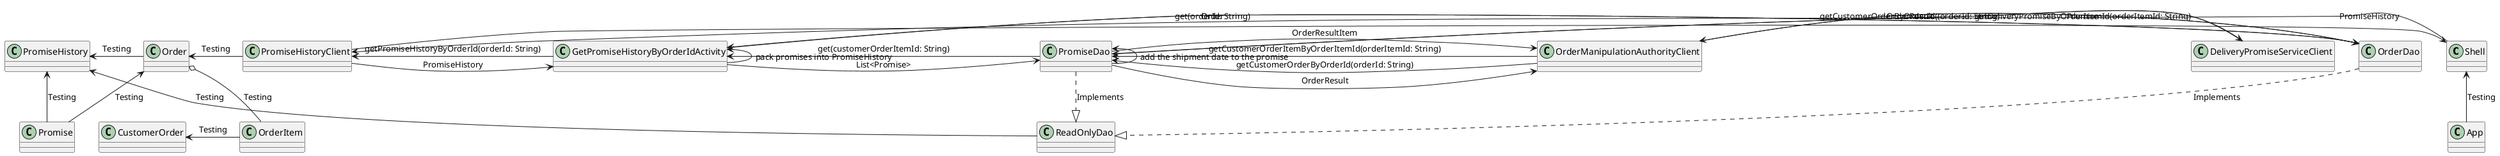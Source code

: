 @startuml
'https://plantuml.com/class-diagram


Shell <- PromiseHistoryClient
PromiseHistoryClient <- GetPromiseHistoryByOrderIdActivity: getPromiseHistoryByOrderId(orderId: String)
GetPromiseHistoryByOrderIdActivity <- OrderDao: get(orderId: String)
GetPromiseHistoryByOrderIdActivity <- PromiseDao: get(customerOrderItemId: String)
PromiseDao <- OrderManipulationAuthorityClient: getCustomerOrderItemByOrderItemId(orderItemId: String)
PromiseDao <- OrderManipulationAuthorityClient: getCustomerOrderByOrderId(orderId: String)
PromiseDao <- DeliveryPromiseServiceClient: getDeliveryPromiseByOrderItemId(orderItemId: String)
OrderDao <- OrderManipulationAuthorityClient: getCustomerOrderByOrderId((orderId: String)
DeliveryPromiseServiceClient <-- PromiseDao: Promise
PromiseDao <-- PromiseDao: add the shipment date to the promise
OrderManipulationAuthorityClient <-- PromiseDao: OrderResult
OrderManipulationAuthorityClient <-- PromiseDao: OrderResultItem
OrderManipulationAuthorityClient <-- OrderDao: OrderResult
PromiseDao <- GetPromiseHistoryByOrderIdActivity: List<Promise>
OrderDao <-- GetPromiseHistoryByOrderIdActivity: Order
GetPromiseHistoryByOrderIdActivity <-- GetPromiseHistoryByOrderIdActivity: pack promises into PromiseHistory
GetPromiseHistoryByOrderIdActivity <-- PromiseHistoryClient: PromiseHistory
PromiseHistoryClient <-- Shell: PromiseHistory



CustomerOrder <- OrderItem : Testing
PromiseHistory <- Order: Testing
Shell <-- App: Testing
PromiseHistory <- ReadOnlyDao: Testing
PromiseHistory <-- Promise: Testing
OrderDao ..|> ReadOnlyDao: Implements
Order o-- OrderItem: Testing
Order <- Promise: Testing
Order <- PromiseHistoryClient : Testing
PromiseDao ..|> ReadOnlyDao: Implements



@enduml